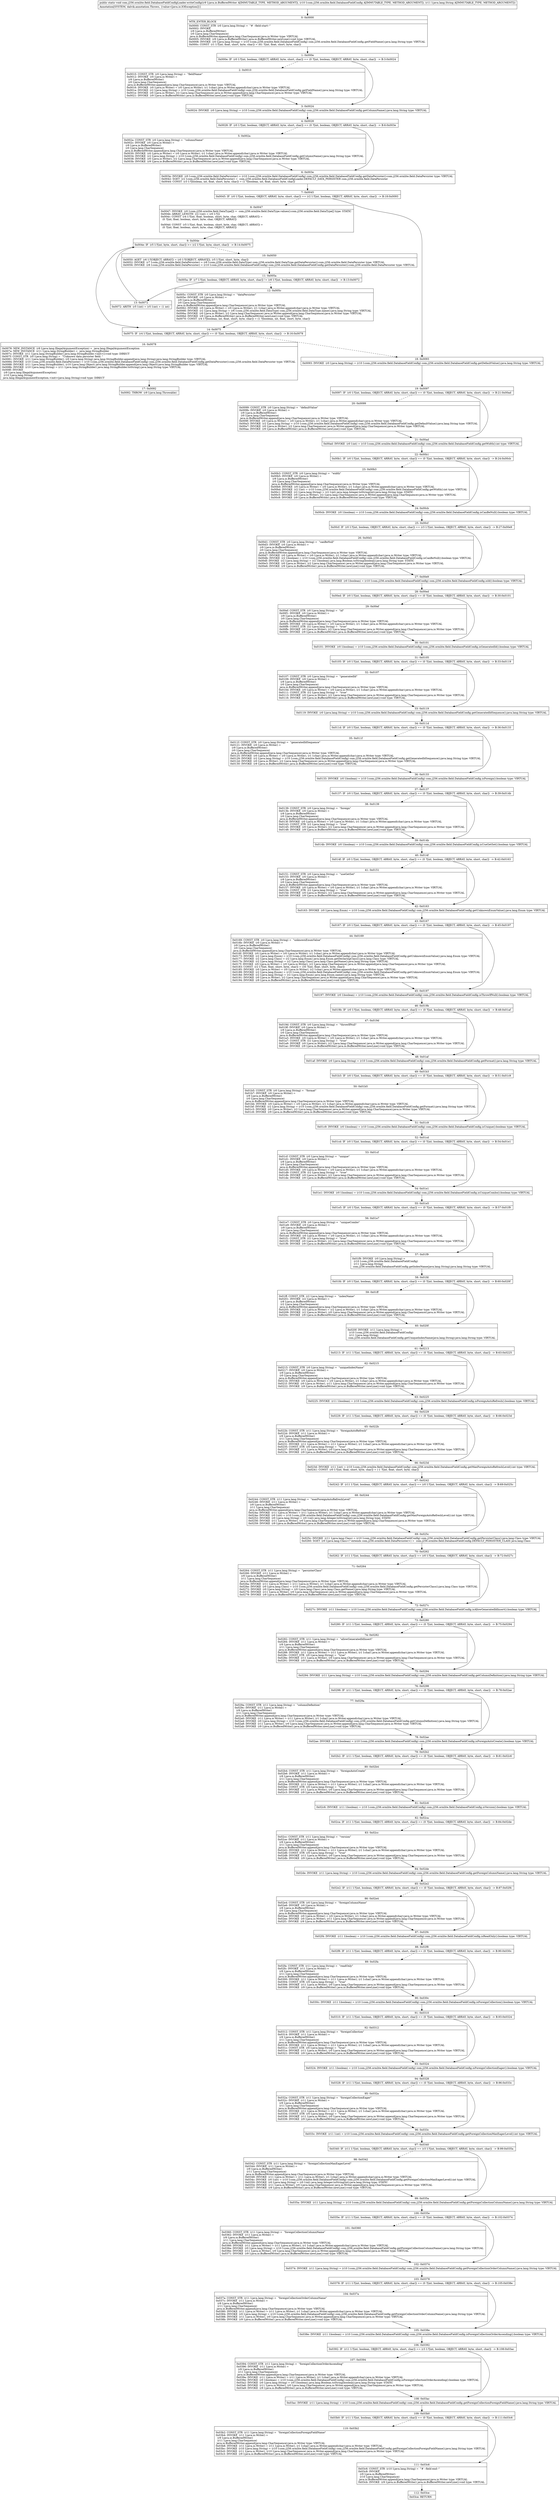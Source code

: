 digraph "CFG forcom.j256.ormlite.field.DatabaseFieldConfigLoader.writeConfig(Ljava\/io\/BufferedWriter;Lcom\/j256\/ormlite\/field\/DatabaseFieldConfig;Ljava\/lang\/String;)V" {
Node_0 [shape=record,label="{0\:\ 0x0000|MTH_ENTER_BLOCK\l|0x0000: CONST_STR  (r0 I:java.lang.String) =  \"# \-\-field\-start\-\-\" \l0x0002: INVOKE  \l  (r9 I:java.io.BufferedWriter)\l  (r0 I:java.lang.CharSequence)\l java.io.BufferedWriter.append(java.lang.CharSequence):java.io.Writer type: VIRTUAL \l0x0005: INVOKE  (r9 I:java.io.BufferedWriter) java.io.BufferedWriter.newLine():void type: VIRTUAL \l0x0008: INVOKE  (r0 I:java.lang.String) = (r10 I:com.j256.ormlite.field.DatabaseFieldConfig) com.j256.ormlite.field.DatabaseFieldConfig.getFieldName():java.lang.String type: VIRTUAL \l0x000c: CONST  (r1 I:?[int, float, short, byte, char]) = (61 ?[int, float, short, byte, char]) \l}"];
Node_1 [shape=record,label="{1\:\ 0x000e|0x000e: IF  (r0 I:?[int, boolean, OBJECT, ARRAY, byte, short, char]) == (0 ?[int, boolean, OBJECT, ARRAY, byte, short, char])  \-\> B:3:0x0024 \l}"];
Node_2 [shape=record,label="{2\:\ 0x0010|0x0010: CONST_STR  (r0 I:java.lang.String) =  \"fieldName\" \l0x0012: INVOKE  (r0 I:java.io.Writer) = \l  (r9 I:java.io.BufferedWriter)\l  (r0 I:java.lang.CharSequence)\l java.io.BufferedWriter.append(java.lang.CharSequence):java.io.Writer type: VIRTUAL \l0x0016: INVOKE  (r0 I:java.io.Writer) = (r0 I:java.io.Writer), (r1 I:char) java.io.Writer.append(char):java.io.Writer type: VIRTUAL \l0x001a: INVOKE  (r2 I:java.lang.String) = (r10 I:com.j256.ormlite.field.DatabaseFieldConfig) com.j256.ormlite.field.DatabaseFieldConfig.getFieldName():java.lang.String type: VIRTUAL \l0x001e: INVOKE  (r0 I:java.io.Writer), (r2 I:java.lang.CharSequence) java.io.Writer.append(java.lang.CharSequence):java.io.Writer type: VIRTUAL \l0x0021: INVOKE  (r9 I:java.io.BufferedWriter) java.io.BufferedWriter.newLine():void type: VIRTUAL \l}"];
Node_3 [shape=record,label="{3\:\ 0x0024|0x0024: INVOKE  (r0 I:java.lang.String) = (r10 I:com.j256.ormlite.field.DatabaseFieldConfig) com.j256.ormlite.field.DatabaseFieldConfig.getColumnName():java.lang.String type: VIRTUAL \l}"];
Node_4 [shape=record,label="{4\:\ 0x0028|0x0028: IF  (r0 I:?[int, boolean, OBJECT, ARRAY, byte, short, char]) == (0 ?[int, boolean, OBJECT, ARRAY, byte, short, char])  \-\> B:6:0x003e \l}"];
Node_5 [shape=record,label="{5\:\ 0x002a|0x002a: CONST_STR  (r0 I:java.lang.String) =  \"columnName\" \l0x002c: INVOKE  (r0 I:java.io.Writer) = \l  (r9 I:java.io.BufferedWriter)\l  (r0 I:java.lang.CharSequence)\l java.io.BufferedWriter.append(java.lang.CharSequence):java.io.Writer type: VIRTUAL \l0x0030: INVOKE  (r0 I:java.io.Writer) = (r0 I:java.io.Writer), (r1 I:char) java.io.Writer.append(char):java.io.Writer type: VIRTUAL \l0x0034: INVOKE  (r2 I:java.lang.String) = (r10 I:com.j256.ormlite.field.DatabaseFieldConfig) com.j256.ormlite.field.DatabaseFieldConfig.getColumnName():java.lang.String type: VIRTUAL \l0x0038: INVOKE  (r0 I:java.io.Writer), (r2 I:java.lang.CharSequence) java.io.Writer.append(java.lang.CharSequence):java.io.Writer type: VIRTUAL \l0x003b: INVOKE  (r9 I:java.io.BufferedWriter) java.io.BufferedWriter.newLine():void type: VIRTUAL \l}"];
Node_6 [shape=record,label="{6\:\ 0x003e|0x003e: INVOKE  (r0 I:com.j256.ormlite.field.DataPersister) = (r10 I:com.j256.ormlite.field.DatabaseFieldConfig) com.j256.ormlite.field.DatabaseFieldConfig.getDataPersister():com.j256.ormlite.field.DataPersister type: VIRTUAL \l0x0042: SGET  (r2 I:com.j256.ormlite.field.DataPersister) =  com.j256.ormlite.field.DatabaseFieldConfigLoader.DEFAULT_DATA_PERSISTER com.j256.ormlite.field.DataPersister \l0x0044: CONST  (r3 I:?[boolean, int, float, short, byte, char]) = (1 ?[boolean, int, float, short, byte, char]) \l}"];
Node_7 [shape=record,label="{7\:\ 0x0045|0x0045: IF  (r0 I:?[int, boolean, OBJECT, ARRAY, byte, short, char]) == (r2 I:?[int, boolean, OBJECT, ARRAY, byte, short, char])  \-\> B:18:0x0093 \l}"];
Node_8 [shape=record,label="{8\:\ 0x0047|0x0047: INVOKE  (r0 I:com.j256.ormlite.field.DataType[]) =  com.j256.ormlite.field.DataType.values():com.j256.ormlite.field.DataType[] type: STATIC \l0x004b: ARRAY_LENGTH  (r2 I:int) = (r0 I:?[]) \l0x004c: CONST  (r4 I:?[int, float, boolean, short, byte, char, OBJECT, ARRAY]) = \l  (0 ?[int, float, boolean, short, byte, char, OBJECT, ARRAY])\l \l0x004d: CONST  (r5 I:?[int, float, boolean, short, byte, char, OBJECT, ARRAY]) = \l  (0 ?[int, float, boolean, short, byte, char, OBJECT, ARRAY])\l \l}"];
Node_9 [shape=record,label="{9\:\ 0x004e|0x004e: IF  (r5 I:?[int, byte, short, char]) \>= (r2 I:?[int, byte, short, char])  \-\> B:14:0x0075 \l}"];
Node_10 [shape=record,label="{10\:\ 0x0050|0x0050: AGET  (r6 I:?[OBJECT, ARRAY]) = (r0 I:?[OBJECT, ARRAY][]), (r5 I:?[int, short, byte, char]) \l0x0052: INVOKE  (r7 I:com.j256.ormlite.field.DataPersister) = (r6 I:com.j256.ormlite.field.DataType) com.j256.ormlite.field.DataType.getDataPersister():com.j256.ormlite.field.DataPersister type: VIRTUAL \l0x0056: INVOKE  (r8 I:com.j256.ormlite.field.DataPersister) = (r10 I:com.j256.ormlite.field.DatabaseFieldConfig) com.j256.ormlite.field.DatabaseFieldConfig.getDataPersister():com.j256.ormlite.field.DataPersister type: VIRTUAL \l}"];
Node_11 [shape=record,label="{11\:\ 0x005a|0x005a: IF  (r7 I:?[int, boolean, OBJECT, ARRAY, byte, short, char]) != (r8 I:?[int, boolean, OBJECT, ARRAY, byte, short, char])  \-\> B:13:0x0072 \l}"];
Node_12 [shape=record,label="{12\:\ 0x005c|0x005c: CONST_STR  (r0 I:java.lang.String) =  \"dataPersister\" \l0x005e: INVOKE  (r0 I:java.io.Writer) = \l  (r9 I:java.io.BufferedWriter)\l  (r0 I:java.lang.CharSequence)\l java.io.BufferedWriter.append(java.lang.CharSequence):java.io.Writer type: VIRTUAL \l0x0062: INVOKE  (r0 I:java.io.Writer) = (r0 I:java.io.Writer), (r1 I:char) java.io.Writer.append(char):java.io.Writer type: VIRTUAL \l0x0066: INVOKE  (r2 I:java.lang.String) = (r6 I:com.j256.ormlite.field.DataType) com.j256.ormlite.field.DataType.name():java.lang.String type: VIRTUAL \l0x006a: INVOKE  (r0 I:java.io.Writer), (r2 I:java.lang.CharSequence) java.io.Writer.append(java.lang.CharSequence):java.io.Writer type: VIRTUAL \l0x006d: INVOKE  (r9 I:java.io.BufferedWriter) java.io.BufferedWriter.newLine():void type: VIRTUAL \l0x0070: CONST  (r4 I:?[boolean, int, float, short, byte, char]) = (1 ?[boolean, int, float, short, byte, char]) \l}"];
Node_13 [shape=record,label="{13\:\ 0x0072|0x0072: ARITH  (r5 I:int) = (r5 I:int) + (1 int) \l}"];
Node_14 [shape=record,label="{14\:\ 0x0075|0x0075: IF  (r4 I:?[int, boolean, OBJECT, ARRAY, byte, short, char]) == (0 ?[int, boolean, OBJECT, ARRAY, byte, short, char])  \-\> B:16:0x0078 \l}"];
Node_16 [shape=record,label="{16\:\ 0x0078|0x0078: NEW_INSTANCE  (r9 I:java.lang.IllegalArgumentException) =  java.lang.IllegalArgumentException \l0x007a: NEW_INSTANCE  (r11 I:java.lang.StringBuilder) =  java.lang.StringBuilder \l0x007c: INVOKE  (r11 I:java.lang.StringBuilder) java.lang.StringBuilder.\<init\>():void type: DIRECT \l0x007f: CONST_STR  (r0 I:java.lang.String) =  \"Unknown data persister field: \" \l0x0081: INVOKE  (r11 I:java.lang.StringBuilder), (r0 I:java.lang.String) java.lang.StringBuilder.append(java.lang.String):java.lang.StringBuilder type: VIRTUAL \l0x0084: INVOKE  (r10 I:com.j256.ormlite.field.DataPersister) = (r10 I:com.j256.ormlite.field.DatabaseFieldConfig) com.j256.ormlite.field.DatabaseFieldConfig.getDataPersister():com.j256.ormlite.field.DataPersister type: VIRTUAL \l0x0088: INVOKE  (r11 I:java.lang.StringBuilder), (r10 I:java.lang.Object) java.lang.StringBuilder.append(java.lang.Object):java.lang.StringBuilder type: VIRTUAL \l0x008b: INVOKE  (r10 I:java.lang.String) = (r11 I:java.lang.StringBuilder) java.lang.StringBuilder.toString():java.lang.String type: VIRTUAL \l0x008f: INVOKE  \l  (r9 I:java.lang.IllegalArgumentException)\l  (r10 I:java.lang.String)\l java.lang.IllegalArgumentException.\<init\>(java.lang.String):void type: DIRECT \l}"];
Node_17 [shape=record,label="{17\:\ 0x0092|0x0092: THROW  (r9 I:java.lang.Throwable) \l}"];
Node_18 [shape=record,label="{18\:\ 0x0093|0x0093: INVOKE  (r0 I:java.lang.String) = (r10 I:com.j256.ormlite.field.DatabaseFieldConfig) com.j256.ormlite.field.DatabaseFieldConfig.getDefaultValue():java.lang.String type: VIRTUAL \l}"];
Node_19 [shape=record,label="{19\:\ 0x0097|0x0097: IF  (r0 I:?[int, boolean, OBJECT, ARRAY, byte, short, char]) == (0 ?[int, boolean, OBJECT, ARRAY, byte, short, char])  \-\> B:21:0x00ad \l}"];
Node_20 [shape=record,label="{20\:\ 0x0099|0x0099: CONST_STR  (r0 I:java.lang.String) =  \"defaultValue\" \l0x009b: INVOKE  (r0 I:java.io.Writer) = \l  (r9 I:java.io.BufferedWriter)\l  (r0 I:java.lang.CharSequence)\l java.io.BufferedWriter.append(java.lang.CharSequence):java.io.Writer type: VIRTUAL \l0x009f: INVOKE  (r0 I:java.io.Writer) = (r0 I:java.io.Writer), (r1 I:char) java.io.Writer.append(char):java.io.Writer type: VIRTUAL \l0x00a3: INVOKE  (r2 I:java.lang.String) = (r10 I:com.j256.ormlite.field.DatabaseFieldConfig) com.j256.ormlite.field.DatabaseFieldConfig.getDefaultValue():java.lang.String type: VIRTUAL \l0x00a7: INVOKE  (r0 I:java.io.Writer), (r2 I:java.lang.CharSequence) java.io.Writer.append(java.lang.CharSequence):java.io.Writer type: VIRTUAL \l0x00aa: INVOKE  (r9 I:java.io.BufferedWriter) java.io.BufferedWriter.newLine():void type: VIRTUAL \l}"];
Node_21 [shape=record,label="{21\:\ 0x00ad|0x00ad: INVOKE  (r0 I:int) = (r10 I:com.j256.ormlite.field.DatabaseFieldConfig) com.j256.ormlite.field.DatabaseFieldConfig.getWidth():int type: VIRTUAL \l}"];
Node_22 [shape=record,label="{22\:\ 0x00b1|0x00b1: IF  (r0 I:?[int, boolean, OBJECT, ARRAY, byte, short, char]) == (0 ?[int, boolean, OBJECT, ARRAY, byte, short, char])  \-\> B:24:0x00cb \l}"];
Node_23 [shape=record,label="{23\:\ 0x00b3|0x00b3: CONST_STR  (r0 I:java.lang.String) =  \"width\" \l0x00b5: INVOKE  (r0 I:java.io.Writer) = \l  (r9 I:java.io.BufferedWriter)\l  (r0 I:java.lang.CharSequence)\l java.io.BufferedWriter.append(java.lang.CharSequence):java.io.Writer type: VIRTUAL \l0x00b9: INVOKE  (r0 I:java.io.Writer) = (r0 I:java.io.Writer), (r1 I:char) java.io.Writer.append(char):java.io.Writer type: VIRTUAL \l0x00bd: INVOKE  (r2 I:int) = (r10 I:com.j256.ormlite.field.DatabaseFieldConfig) com.j256.ormlite.field.DatabaseFieldConfig.getWidth():int type: VIRTUAL \l0x00c1: INVOKE  (r2 I:java.lang.String) = (r2 I:int) java.lang.Integer.toString(int):java.lang.String type: STATIC \l0x00c5: INVOKE  (r0 I:java.io.Writer), (r2 I:java.lang.CharSequence) java.io.Writer.append(java.lang.CharSequence):java.io.Writer type: VIRTUAL \l0x00c8: INVOKE  (r9 I:java.io.BufferedWriter) java.io.BufferedWriter.newLine():void type: VIRTUAL \l}"];
Node_24 [shape=record,label="{24\:\ 0x00cb|0x00cb: INVOKE  (r0 I:boolean) = (r10 I:com.j256.ormlite.field.DatabaseFieldConfig) com.j256.ormlite.field.DatabaseFieldConfig.isCanBeNull():boolean type: VIRTUAL \l}"];
Node_25 [shape=record,label="{25\:\ 0x00cf|0x00cf: IF  (r0 I:?[int, boolean, OBJECT, ARRAY, byte, short, char]) == (r3 I:?[int, boolean, OBJECT, ARRAY, byte, short, char])  \-\> B:27:0x00e9 \l}"];
Node_26 [shape=record,label="{26\:\ 0x00d1|0x00d1: CONST_STR  (r0 I:java.lang.String) =  \"canBeNull\" \l0x00d3: INVOKE  (r0 I:java.io.Writer) = \l  (r9 I:java.io.BufferedWriter)\l  (r0 I:java.lang.CharSequence)\l java.io.BufferedWriter.append(java.lang.CharSequence):java.io.Writer type: VIRTUAL \l0x00d7: INVOKE  (r0 I:java.io.Writer) = (r0 I:java.io.Writer), (r1 I:char) java.io.Writer.append(char):java.io.Writer type: VIRTUAL \l0x00db: INVOKE  (r2 I:boolean) = (r10 I:com.j256.ormlite.field.DatabaseFieldConfig) com.j256.ormlite.field.DatabaseFieldConfig.isCanBeNull():boolean type: VIRTUAL \l0x00df: INVOKE  (r2 I:java.lang.String) = (r2 I:boolean) java.lang.Boolean.toString(boolean):java.lang.String type: STATIC \l0x00e3: INVOKE  (r0 I:java.io.Writer), (r2 I:java.lang.CharSequence) java.io.Writer.append(java.lang.CharSequence):java.io.Writer type: VIRTUAL \l0x00e6: INVOKE  (r9 I:java.io.BufferedWriter) java.io.BufferedWriter.newLine():void type: VIRTUAL \l}"];
Node_27 [shape=record,label="{27\:\ 0x00e9|0x00e9: INVOKE  (r0 I:boolean) = (r10 I:com.j256.ormlite.field.DatabaseFieldConfig) com.j256.ormlite.field.DatabaseFieldConfig.isId():boolean type: VIRTUAL \l}"];
Node_28 [shape=record,label="{28\:\ 0x00ed|0x00ed: IF  (r0 I:?[int, boolean, OBJECT, ARRAY, byte, short, char]) == (0 ?[int, boolean, OBJECT, ARRAY, byte, short, char])  \-\> B:30:0x0101 \l}"];
Node_29 [shape=record,label="{29\:\ 0x00ef|0x00ef: CONST_STR  (r0 I:java.lang.String) =  \"id\" \l0x00f1: INVOKE  (r0 I:java.io.Writer) = \l  (r9 I:java.io.BufferedWriter)\l  (r0 I:java.lang.CharSequence)\l java.io.BufferedWriter.append(java.lang.CharSequence):java.io.Writer type: VIRTUAL \l0x00f5: INVOKE  (r0 I:java.io.Writer) = (r0 I:java.io.Writer), (r1 I:char) java.io.Writer.append(char):java.io.Writer type: VIRTUAL \l0x00f9: CONST_STR  (r2 I:java.lang.String) =  \"true\" \l0x00fb: INVOKE  (r0 I:java.io.Writer), (r2 I:java.lang.CharSequence) java.io.Writer.append(java.lang.CharSequence):java.io.Writer type: VIRTUAL \l0x00fe: INVOKE  (r9 I:java.io.BufferedWriter) java.io.BufferedWriter.newLine():void type: VIRTUAL \l}"];
Node_30 [shape=record,label="{30\:\ 0x0101|0x0101: INVOKE  (r0 I:boolean) = (r10 I:com.j256.ormlite.field.DatabaseFieldConfig) com.j256.ormlite.field.DatabaseFieldConfig.isGeneratedId():boolean type: VIRTUAL \l}"];
Node_31 [shape=record,label="{31\:\ 0x0105|0x0105: IF  (r0 I:?[int, boolean, OBJECT, ARRAY, byte, short, char]) == (0 ?[int, boolean, OBJECT, ARRAY, byte, short, char])  \-\> B:33:0x0119 \l}"];
Node_32 [shape=record,label="{32\:\ 0x0107|0x0107: CONST_STR  (r0 I:java.lang.String) =  \"generatedId\" \l0x0109: INVOKE  (r0 I:java.io.Writer) = \l  (r9 I:java.io.BufferedWriter)\l  (r0 I:java.lang.CharSequence)\l java.io.BufferedWriter.append(java.lang.CharSequence):java.io.Writer type: VIRTUAL \l0x010d: INVOKE  (r0 I:java.io.Writer) = (r0 I:java.io.Writer), (r1 I:char) java.io.Writer.append(char):java.io.Writer type: VIRTUAL \l0x0111: CONST_STR  (r2 I:java.lang.String) =  \"true\" \l0x0113: INVOKE  (r0 I:java.io.Writer), (r2 I:java.lang.CharSequence) java.io.Writer.append(java.lang.CharSequence):java.io.Writer type: VIRTUAL \l0x0116: INVOKE  (r9 I:java.io.BufferedWriter) java.io.BufferedWriter.newLine():void type: VIRTUAL \l}"];
Node_33 [shape=record,label="{33\:\ 0x0119|0x0119: INVOKE  (r0 I:java.lang.String) = (r10 I:com.j256.ormlite.field.DatabaseFieldConfig) com.j256.ormlite.field.DatabaseFieldConfig.getGeneratedIdSequence():java.lang.String type: VIRTUAL \l}"];
Node_34 [shape=record,label="{34\:\ 0x011d|0x011d: IF  (r0 I:?[int, boolean, OBJECT, ARRAY, byte, short, char]) == (0 ?[int, boolean, OBJECT, ARRAY, byte, short, char])  \-\> B:36:0x0133 \l}"];
Node_35 [shape=record,label="{35\:\ 0x011f|0x011f: CONST_STR  (r0 I:java.lang.String) =  \"generatedIdSequence\" \l0x0121: INVOKE  (r0 I:java.io.Writer) = \l  (r9 I:java.io.BufferedWriter)\l  (r0 I:java.lang.CharSequence)\l java.io.BufferedWriter.append(java.lang.CharSequence):java.io.Writer type: VIRTUAL \l0x0125: INVOKE  (r0 I:java.io.Writer) = (r0 I:java.io.Writer), (r1 I:char) java.io.Writer.append(char):java.io.Writer type: VIRTUAL \l0x0129: INVOKE  (r2 I:java.lang.String) = (r10 I:com.j256.ormlite.field.DatabaseFieldConfig) com.j256.ormlite.field.DatabaseFieldConfig.getGeneratedIdSequence():java.lang.String type: VIRTUAL \l0x012d: INVOKE  (r0 I:java.io.Writer), (r2 I:java.lang.CharSequence) java.io.Writer.append(java.lang.CharSequence):java.io.Writer type: VIRTUAL \l0x0130: INVOKE  (r9 I:java.io.BufferedWriter) java.io.BufferedWriter.newLine():void type: VIRTUAL \l}"];
Node_36 [shape=record,label="{36\:\ 0x0133|0x0133: INVOKE  (r0 I:boolean) = (r10 I:com.j256.ormlite.field.DatabaseFieldConfig) com.j256.ormlite.field.DatabaseFieldConfig.isForeign():boolean type: VIRTUAL \l}"];
Node_37 [shape=record,label="{37\:\ 0x0137|0x0137: IF  (r0 I:?[int, boolean, OBJECT, ARRAY, byte, short, char]) == (0 ?[int, boolean, OBJECT, ARRAY, byte, short, char])  \-\> B:39:0x014b \l}"];
Node_38 [shape=record,label="{38\:\ 0x0139|0x0139: CONST_STR  (r0 I:java.lang.String) =  \"foreign\" \l0x013b: INVOKE  (r0 I:java.io.Writer) = \l  (r9 I:java.io.BufferedWriter)\l  (r0 I:java.lang.CharSequence)\l java.io.BufferedWriter.append(java.lang.CharSequence):java.io.Writer type: VIRTUAL \l0x013f: INVOKE  (r0 I:java.io.Writer) = (r0 I:java.io.Writer), (r1 I:char) java.io.Writer.append(char):java.io.Writer type: VIRTUAL \l0x0143: CONST_STR  (r2 I:java.lang.String) =  \"true\" \l0x0145: INVOKE  (r0 I:java.io.Writer), (r2 I:java.lang.CharSequence) java.io.Writer.append(java.lang.CharSequence):java.io.Writer type: VIRTUAL \l0x0148: INVOKE  (r9 I:java.io.BufferedWriter) java.io.BufferedWriter.newLine():void type: VIRTUAL \l}"];
Node_39 [shape=record,label="{39\:\ 0x014b|0x014b: INVOKE  (r0 I:boolean) = (r10 I:com.j256.ormlite.field.DatabaseFieldConfig) com.j256.ormlite.field.DatabaseFieldConfig.isUseGetSet():boolean type: VIRTUAL \l}"];
Node_40 [shape=record,label="{40\:\ 0x014f|0x014f: IF  (r0 I:?[int, boolean, OBJECT, ARRAY, byte, short, char]) == (0 ?[int, boolean, OBJECT, ARRAY, byte, short, char])  \-\> B:42:0x0163 \l}"];
Node_41 [shape=record,label="{41\:\ 0x0151|0x0151: CONST_STR  (r0 I:java.lang.String) =  \"useGetSet\" \l0x0153: INVOKE  (r0 I:java.io.Writer) = \l  (r9 I:java.io.BufferedWriter)\l  (r0 I:java.lang.CharSequence)\l java.io.BufferedWriter.append(java.lang.CharSequence):java.io.Writer type: VIRTUAL \l0x0157: INVOKE  (r0 I:java.io.Writer) = (r0 I:java.io.Writer), (r1 I:char) java.io.Writer.append(char):java.io.Writer type: VIRTUAL \l0x015b: CONST_STR  (r2 I:java.lang.String) =  \"true\" \l0x015d: INVOKE  (r0 I:java.io.Writer), (r2 I:java.lang.CharSequence) java.io.Writer.append(java.lang.CharSequence):java.io.Writer type: VIRTUAL \l0x0160: INVOKE  (r9 I:java.io.BufferedWriter) java.io.BufferedWriter.newLine():void type: VIRTUAL \l}"];
Node_42 [shape=record,label="{42\:\ 0x0163|0x0163: INVOKE  (r0 I:java.lang.Enum) = (r10 I:com.j256.ormlite.field.DatabaseFieldConfig) com.j256.ormlite.field.DatabaseFieldConfig.getUnknownEnumValue():java.lang.Enum type: VIRTUAL \l}"];
Node_43 [shape=record,label="{43\:\ 0x0167|0x0167: IF  (r0 I:?[int, boolean, OBJECT, ARRAY, byte, short, char]) == (0 ?[int, boolean, OBJECT, ARRAY, byte, short, char])  \-\> B:45:0x0197 \l}"];
Node_44 [shape=record,label="{44\:\ 0x0169|0x0169: CONST_STR  (r0 I:java.lang.String) =  \"unknownEnumValue\" \l0x016b: INVOKE  (r0 I:java.io.Writer) = \l  (r9 I:java.io.BufferedWriter)\l  (r0 I:java.lang.CharSequence)\l java.io.BufferedWriter.append(java.lang.CharSequence):java.io.Writer type: VIRTUAL \l0x016f: INVOKE  (r0 I:java.io.Writer) = (r0 I:java.io.Writer), (r1 I:char) java.io.Writer.append(char):java.io.Writer type: VIRTUAL \l0x0173: INVOKE  (r2 I:java.lang.Enum) = (r10 I:com.j256.ormlite.field.DatabaseFieldConfig) com.j256.ormlite.field.DatabaseFieldConfig.getUnknownEnumValue():java.lang.Enum type: VIRTUAL \l0x0177: INVOKE  (r2 I:java.lang.Class) = (r2 I:java.lang.Enum) java.lang.Enum.getDeclaringClass():java.lang.Class type: VIRTUAL \l0x017b: INVOKE  (r2 I:java.lang.String) = (r2 I:java.lang.Class) java.lang.Class.getName():java.lang.String type: VIRTUAL \l0x017f: INVOKE  (r0 I:java.io.Writer) = (r0 I:java.io.Writer), (r2 I:java.lang.CharSequence) java.io.Writer.append(java.lang.CharSequence):java.io.Writer type: VIRTUAL \l0x0183: CONST  (r2 I:?[int, float, short, byte, char]) = (35 ?[int, float, short, byte, char]) \l0x0185: INVOKE  (r0 I:java.io.Writer) = (r0 I:java.io.Writer), (r2 I:char) java.io.Writer.append(char):java.io.Writer type: VIRTUAL \l0x0189: INVOKE  (r2 I:java.lang.Enum) = (r10 I:com.j256.ormlite.field.DatabaseFieldConfig) com.j256.ormlite.field.DatabaseFieldConfig.getUnknownEnumValue():java.lang.Enum type: VIRTUAL \l0x018d: INVOKE  (r2 I:java.lang.String) = (r2 I:java.lang.Enum) java.lang.Enum.name():java.lang.String type: VIRTUAL \l0x0191: INVOKE  (r0 I:java.io.Writer), (r2 I:java.lang.CharSequence) java.io.Writer.append(java.lang.CharSequence):java.io.Writer type: VIRTUAL \l0x0194: INVOKE  (r9 I:java.io.BufferedWriter) java.io.BufferedWriter.newLine():void type: VIRTUAL \l}"];
Node_45 [shape=record,label="{45\:\ 0x0197|0x0197: INVOKE  (r0 I:boolean) = (r10 I:com.j256.ormlite.field.DatabaseFieldConfig) com.j256.ormlite.field.DatabaseFieldConfig.isThrowIfNull():boolean type: VIRTUAL \l}"];
Node_46 [shape=record,label="{46\:\ 0x019b|0x019b: IF  (r0 I:?[int, boolean, OBJECT, ARRAY, byte, short, char]) == (0 ?[int, boolean, OBJECT, ARRAY, byte, short, char])  \-\> B:48:0x01af \l}"];
Node_47 [shape=record,label="{47\:\ 0x019d|0x019d: CONST_STR  (r0 I:java.lang.String) =  \"throwIfNull\" \l0x019f: INVOKE  (r0 I:java.io.Writer) = \l  (r9 I:java.io.BufferedWriter)\l  (r0 I:java.lang.CharSequence)\l java.io.BufferedWriter.append(java.lang.CharSequence):java.io.Writer type: VIRTUAL \l0x01a3: INVOKE  (r0 I:java.io.Writer) = (r0 I:java.io.Writer), (r1 I:char) java.io.Writer.append(char):java.io.Writer type: VIRTUAL \l0x01a7: CONST_STR  (r2 I:java.lang.String) =  \"true\" \l0x01a9: INVOKE  (r0 I:java.io.Writer), (r2 I:java.lang.CharSequence) java.io.Writer.append(java.lang.CharSequence):java.io.Writer type: VIRTUAL \l0x01ac: INVOKE  (r9 I:java.io.BufferedWriter) java.io.BufferedWriter.newLine():void type: VIRTUAL \l}"];
Node_48 [shape=record,label="{48\:\ 0x01af|0x01af: INVOKE  (r0 I:java.lang.String) = (r10 I:com.j256.ormlite.field.DatabaseFieldConfig) com.j256.ormlite.field.DatabaseFieldConfig.getFormat():java.lang.String type: VIRTUAL \l}"];
Node_49 [shape=record,label="{49\:\ 0x01b3|0x01b3: IF  (r0 I:?[int, boolean, OBJECT, ARRAY, byte, short, char]) == (0 ?[int, boolean, OBJECT, ARRAY, byte, short, char])  \-\> B:51:0x01c9 \l}"];
Node_50 [shape=record,label="{50\:\ 0x01b5|0x01b5: CONST_STR  (r0 I:java.lang.String) =  \"format\" \l0x01b7: INVOKE  (r0 I:java.io.Writer) = \l  (r9 I:java.io.BufferedWriter)\l  (r0 I:java.lang.CharSequence)\l java.io.BufferedWriter.append(java.lang.CharSequence):java.io.Writer type: VIRTUAL \l0x01bb: INVOKE  (r0 I:java.io.Writer) = (r0 I:java.io.Writer), (r1 I:char) java.io.Writer.append(char):java.io.Writer type: VIRTUAL \l0x01bf: INVOKE  (r2 I:java.lang.String) = (r10 I:com.j256.ormlite.field.DatabaseFieldConfig) com.j256.ormlite.field.DatabaseFieldConfig.getFormat():java.lang.String type: VIRTUAL \l0x01c3: INVOKE  (r0 I:java.io.Writer), (r2 I:java.lang.CharSequence) java.io.Writer.append(java.lang.CharSequence):java.io.Writer type: VIRTUAL \l0x01c6: INVOKE  (r9 I:java.io.BufferedWriter) java.io.BufferedWriter.newLine():void type: VIRTUAL \l}"];
Node_51 [shape=record,label="{51\:\ 0x01c9|0x01c9: INVOKE  (r0 I:boolean) = (r10 I:com.j256.ormlite.field.DatabaseFieldConfig) com.j256.ormlite.field.DatabaseFieldConfig.isUnique():boolean type: VIRTUAL \l}"];
Node_52 [shape=record,label="{52\:\ 0x01cd|0x01cd: IF  (r0 I:?[int, boolean, OBJECT, ARRAY, byte, short, char]) == (0 ?[int, boolean, OBJECT, ARRAY, byte, short, char])  \-\> B:54:0x01e1 \l}"];
Node_53 [shape=record,label="{53\:\ 0x01cf|0x01cf: CONST_STR  (r0 I:java.lang.String) =  \"unique\" \l0x01d1: INVOKE  (r0 I:java.io.Writer) = \l  (r9 I:java.io.BufferedWriter)\l  (r0 I:java.lang.CharSequence)\l java.io.BufferedWriter.append(java.lang.CharSequence):java.io.Writer type: VIRTUAL \l0x01d5: INVOKE  (r0 I:java.io.Writer) = (r0 I:java.io.Writer), (r1 I:char) java.io.Writer.append(char):java.io.Writer type: VIRTUAL \l0x01d9: CONST_STR  (r2 I:java.lang.String) =  \"true\" \l0x01db: INVOKE  (r0 I:java.io.Writer), (r2 I:java.lang.CharSequence) java.io.Writer.append(java.lang.CharSequence):java.io.Writer type: VIRTUAL \l0x01de: INVOKE  (r9 I:java.io.BufferedWriter) java.io.BufferedWriter.newLine():void type: VIRTUAL \l}"];
Node_54 [shape=record,label="{54\:\ 0x01e1|0x01e1: INVOKE  (r0 I:boolean) = (r10 I:com.j256.ormlite.field.DatabaseFieldConfig) com.j256.ormlite.field.DatabaseFieldConfig.isUniqueCombo():boolean type: VIRTUAL \l}"];
Node_55 [shape=record,label="{55\:\ 0x01e5|0x01e5: IF  (r0 I:?[int, boolean, OBJECT, ARRAY, byte, short, char]) == (0 ?[int, boolean, OBJECT, ARRAY, byte, short, char])  \-\> B:57:0x01f9 \l}"];
Node_56 [shape=record,label="{56\:\ 0x01e7|0x01e7: CONST_STR  (r0 I:java.lang.String) =  \"uniqueCombo\" \l0x01e9: INVOKE  (r0 I:java.io.Writer) = \l  (r9 I:java.io.BufferedWriter)\l  (r0 I:java.lang.CharSequence)\l java.io.BufferedWriter.append(java.lang.CharSequence):java.io.Writer type: VIRTUAL \l0x01ed: INVOKE  (r0 I:java.io.Writer) = (r0 I:java.io.Writer), (r1 I:char) java.io.Writer.append(char):java.io.Writer type: VIRTUAL \l0x01f1: CONST_STR  (r2 I:java.lang.String) =  \"true\" \l0x01f3: INVOKE  (r0 I:java.io.Writer), (r2 I:java.lang.CharSequence) java.io.Writer.append(java.lang.CharSequence):java.io.Writer type: VIRTUAL \l0x01f6: INVOKE  (r9 I:java.io.BufferedWriter) java.io.BufferedWriter.newLine():void type: VIRTUAL \l}"];
Node_57 [shape=record,label="{57\:\ 0x01f9|0x01f9: INVOKE  (r0 I:java.lang.String) = \l  (r10 I:com.j256.ormlite.field.DatabaseFieldConfig)\l  (r11 I:java.lang.String)\l com.j256.ormlite.field.DatabaseFieldConfig.getIndexName(java.lang.String):java.lang.String type: VIRTUAL \l}"];
Node_58 [shape=record,label="{58\:\ 0x01fd|0x01fd: IF  (r0 I:?[int, boolean, OBJECT, ARRAY, byte, short, char]) == (0 ?[int, boolean, OBJECT, ARRAY, byte, short, char])  \-\> B:60:0x020f \l}"];
Node_59 [shape=record,label="{59\:\ 0x01ff|0x01ff: CONST_STR  (r2 I:java.lang.String) =  \"indexName\" \l0x0201: INVOKE  (r2 I:java.io.Writer) = \l  (r9 I:java.io.BufferedWriter)\l  (r2 I:java.lang.CharSequence)\l java.io.BufferedWriter.append(java.lang.CharSequence):java.io.Writer type: VIRTUAL \l0x0205: INVOKE  (r2 I:java.io.Writer) = (r2 I:java.io.Writer), (r1 I:char) java.io.Writer.append(char):java.io.Writer type: VIRTUAL \l0x0209: INVOKE  (r2 I:java.io.Writer), (r0 I:java.lang.CharSequence) java.io.Writer.append(java.lang.CharSequence):java.io.Writer type: VIRTUAL \l0x020c: INVOKE  (r9 I:java.io.BufferedWriter) java.io.BufferedWriter.newLine():void type: VIRTUAL \l}"];
Node_60 [shape=record,label="{60\:\ 0x020f|0x020f: INVOKE  (r11 I:java.lang.String) = \l  (r10 I:com.j256.ormlite.field.DatabaseFieldConfig)\l  (r11 I:java.lang.String)\l com.j256.ormlite.field.DatabaseFieldConfig.getUniqueIndexName(java.lang.String):java.lang.String type: VIRTUAL \l}"];
Node_61 [shape=record,label="{61\:\ 0x0213|0x0213: IF  (r11 I:?[int, boolean, OBJECT, ARRAY, byte, short, char]) == (0 ?[int, boolean, OBJECT, ARRAY, byte, short, char])  \-\> B:63:0x0225 \l}"];
Node_62 [shape=record,label="{62\:\ 0x0215|0x0215: CONST_STR  (r0 I:java.lang.String) =  \"uniqueIndexName\" \l0x0217: INVOKE  (r0 I:java.io.Writer) = \l  (r9 I:java.io.BufferedWriter)\l  (r0 I:java.lang.CharSequence)\l java.io.BufferedWriter.append(java.lang.CharSequence):java.io.Writer type: VIRTUAL \l0x021b: INVOKE  (r0 I:java.io.Writer) = (r0 I:java.io.Writer), (r1 I:char) java.io.Writer.append(char):java.io.Writer type: VIRTUAL \l0x021f: INVOKE  (r0 I:java.io.Writer), (r11 I:java.lang.CharSequence) java.io.Writer.append(java.lang.CharSequence):java.io.Writer type: VIRTUAL \l0x0222: INVOKE  (r9 I:java.io.BufferedWriter) java.io.BufferedWriter.newLine():void type: VIRTUAL \l}"];
Node_63 [shape=record,label="{63\:\ 0x0225|0x0225: INVOKE  (r11 I:boolean) = (r10 I:com.j256.ormlite.field.DatabaseFieldConfig) com.j256.ormlite.field.DatabaseFieldConfig.isForeignAutoRefresh():boolean type: VIRTUAL \l}"];
Node_64 [shape=record,label="{64\:\ 0x0229|0x0229: IF  (r11 I:?[int, boolean, OBJECT, ARRAY, byte, short, char]) == (0 ?[int, boolean, OBJECT, ARRAY, byte, short, char])  \-\> B:66:0x023d \l}"];
Node_65 [shape=record,label="{65\:\ 0x022b|0x022b: CONST_STR  (r11 I:java.lang.String) =  \"foreignAutoRefresh\" \l0x022d: INVOKE  (r11 I:java.io.Writer) = \l  (r9 I:java.io.BufferedWriter)\l  (r11 I:java.lang.CharSequence)\l java.io.BufferedWriter.append(java.lang.CharSequence):java.io.Writer type: VIRTUAL \l0x0231: INVOKE  (r11 I:java.io.Writer) = (r11 I:java.io.Writer), (r1 I:char) java.io.Writer.append(char):java.io.Writer type: VIRTUAL \l0x0235: CONST_STR  (r0 I:java.lang.String) =  \"true\" \l0x0237: INVOKE  (r11 I:java.io.Writer), (r0 I:java.lang.CharSequence) java.io.Writer.append(java.lang.CharSequence):java.io.Writer type: VIRTUAL \l0x023a: INVOKE  (r9 I:java.io.BufferedWriter) java.io.BufferedWriter.newLine():void type: VIRTUAL \l}"];
Node_66 [shape=record,label="{66\:\ 0x023d|0x023d: INVOKE  (r11 I:int) = (r10 I:com.j256.ormlite.field.DatabaseFieldConfig) com.j256.ormlite.field.DatabaseFieldConfig.getMaxForeignAutoRefreshLevel():int type: VIRTUAL \l0x0241: CONST  (r0 I:?[int, float, short, byte, char]) = (\-1 ?[int, float, short, byte, char]) \l}"];
Node_67 [shape=record,label="{67\:\ 0x0242|0x0242: IF  (r11 I:?[int, boolean, OBJECT, ARRAY, byte, short, char]) == (r0 I:?[int, boolean, OBJECT, ARRAY, byte, short, char])  \-\> B:69:0x025c \l}"];
Node_68 [shape=record,label="{68\:\ 0x0244|0x0244: CONST_STR  (r11 I:java.lang.String) =  \"maxForeignAutoRefreshLevel\" \l0x0246: INVOKE  (r11 I:java.io.Writer) = \l  (r9 I:java.io.BufferedWriter)\l  (r11 I:java.lang.CharSequence)\l java.io.BufferedWriter.append(java.lang.CharSequence):java.io.Writer type: VIRTUAL \l0x024a: INVOKE  (r11 I:java.io.Writer) = (r11 I:java.io.Writer), (r1 I:char) java.io.Writer.append(char):java.io.Writer type: VIRTUAL \l0x024e: INVOKE  (r0 I:int) = (r10 I:com.j256.ormlite.field.DatabaseFieldConfig) com.j256.ormlite.field.DatabaseFieldConfig.getMaxForeignAutoRefreshLevel():int type: VIRTUAL \l0x0252: INVOKE  (r0 I:java.lang.String) = (r0 I:int) java.lang.Integer.toString(int):java.lang.String type: STATIC \l0x0256: INVOKE  (r11 I:java.io.Writer), (r0 I:java.lang.CharSequence) java.io.Writer.append(java.lang.CharSequence):java.io.Writer type: VIRTUAL \l0x0259: INVOKE  (r9 I:java.io.BufferedWriter) java.io.BufferedWriter.newLine():void type: VIRTUAL \l}"];
Node_69 [shape=record,label="{69\:\ 0x025c|0x025c: INVOKE  (r11 I:java.lang.Class) = (r10 I:com.j256.ormlite.field.DatabaseFieldConfig) com.j256.ormlite.field.DatabaseFieldConfig.getPersisterClass():java.lang.Class type: VIRTUAL \l0x0260: SGET  (r0 I:java.lang.Class\<? extends com.j256.ormlite.field.DataPersister\>) =  com.j256.ormlite.field.DatabaseFieldConfig.DEFAULT_PERSISTER_CLASS java.lang.Class \l}"];
Node_70 [shape=record,label="{70\:\ 0x0262|0x0262: IF  (r11 I:?[int, boolean, OBJECT, ARRAY, byte, short, char]) == (r0 I:?[int, boolean, OBJECT, ARRAY, byte, short, char])  \-\> B:72:0x027c \l}"];
Node_71 [shape=record,label="{71\:\ 0x0264|0x0264: CONST_STR  (r11 I:java.lang.String) =  \"persisterClass\" \l0x0266: INVOKE  (r11 I:java.io.Writer) = \l  (r9 I:java.io.BufferedWriter)\l  (r11 I:java.lang.CharSequence)\l java.io.BufferedWriter.append(java.lang.CharSequence):java.io.Writer type: VIRTUAL \l0x026a: INVOKE  (r11 I:java.io.Writer) = (r11 I:java.io.Writer), (r1 I:char) java.io.Writer.append(char):java.io.Writer type: VIRTUAL \l0x026e: INVOKE  (r0 I:java.lang.Class) = (r10 I:com.j256.ormlite.field.DatabaseFieldConfig) com.j256.ormlite.field.DatabaseFieldConfig.getPersisterClass():java.lang.Class type: VIRTUAL \l0x0272: INVOKE  (r0 I:java.lang.String) = (r0 I:java.lang.Class) java.lang.Class.getName():java.lang.String type: VIRTUAL \l0x0276: INVOKE  (r11 I:java.io.Writer), (r0 I:java.lang.CharSequence) java.io.Writer.append(java.lang.CharSequence):java.io.Writer type: VIRTUAL \l0x0279: INVOKE  (r9 I:java.io.BufferedWriter) java.io.BufferedWriter.newLine():void type: VIRTUAL \l}"];
Node_72 [shape=record,label="{72\:\ 0x027c|0x027c: INVOKE  (r11 I:boolean) = (r10 I:com.j256.ormlite.field.DatabaseFieldConfig) com.j256.ormlite.field.DatabaseFieldConfig.isAllowGeneratedIdInsert():boolean type: VIRTUAL \l}"];
Node_73 [shape=record,label="{73\:\ 0x0280|0x0280: IF  (r11 I:?[int, boolean, OBJECT, ARRAY, byte, short, char]) == (0 ?[int, boolean, OBJECT, ARRAY, byte, short, char])  \-\> B:75:0x0294 \l}"];
Node_74 [shape=record,label="{74\:\ 0x0282|0x0282: CONST_STR  (r11 I:java.lang.String) =  \"allowGeneratedIdInsert\" \l0x0284: INVOKE  (r11 I:java.io.Writer) = \l  (r9 I:java.io.BufferedWriter)\l  (r11 I:java.lang.CharSequence)\l java.io.BufferedWriter.append(java.lang.CharSequence):java.io.Writer type: VIRTUAL \l0x0288: INVOKE  (r11 I:java.io.Writer) = (r11 I:java.io.Writer), (r1 I:char) java.io.Writer.append(char):java.io.Writer type: VIRTUAL \l0x028c: CONST_STR  (r0 I:java.lang.String) =  \"true\" \l0x028e: INVOKE  (r11 I:java.io.Writer), (r0 I:java.lang.CharSequence) java.io.Writer.append(java.lang.CharSequence):java.io.Writer type: VIRTUAL \l0x0291: INVOKE  (r9 I:java.io.BufferedWriter) java.io.BufferedWriter.newLine():void type: VIRTUAL \l}"];
Node_75 [shape=record,label="{75\:\ 0x0294|0x0294: INVOKE  (r11 I:java.lang.String) = (r10 I:com.j256.ormlite.field.DatabaseFieldConfig) com.j256.ormlite.field.DatabaseFieldConfig.getColumnDefinition():java.lang.String type: VIRTUAL \l}"];
Node_76 [shape=record,label="{76\:\ 0x0298|0x0298: IF  (r11 I:?[int, boolean, OBJECT, ARRAY, byte, short, char]) == (0 ?[int, boolean, OBJECT, ARRAY, byte, short, char])  \-\> B:78:0x02ae \l}"];
Node_77 [shape=record,label="{77\:\ 0x029a|0x029a: CONST_STR  (r11 I:java.lang.String) =  \"columnDefinition\" \l0x029c: INVOKE  (r11 I:java.io.Writer) = \l  (r9 I:java.io.BufferedWriter)\l  (r11 I:java.lang.CharSequence)\l java.io.BufferedWriter.append(java.lang.CharSequence):java.io.Writer type: VIRTUAL \l0x02a0: INVOKE  (r11 I:java.io.Writer) = (r11 I:java.io.Writer), (r1 I:char) java.io.Writer.append(char):java.io.Writer type: VIRTUAL \l0x02a4: INVOKE  (r0 I:java.lang.String) = (r10 I:com.j256.ormlite.field.DatabaseFieldConfig) com.j256.ormlite.field.DatabaseFieldConfig.getColumnDefinition():java.lang.String type: VIRTUAL \l0x02a8: INVOKE  (r11 I:java.io.Writer), (r0 I:java.lang.CharSequence) java.io.Writer.append(java.lang.CharSequence):java.io.Writer type: VIRTUAL \l0x02ab: INVOKE  (r9 I:java.io.BufferedWriter) java.io.BufferedWriter.newLine():void type: VIRTUAL \l}"];
Node_78 [shape=record,label="{78\:\ 0x02ae|0x02ae: INVOKE  (r11 I:boolean) = (r10 I:com.j256.ormlite.field.DatabaseFieldConfig) com.j256.ormlite.field.DatabaseFieldConfig.isForeignAutoCreate():boolean type: VIRTUAL \l}"];
Node_79 [shape=record,label="{79\:\ 0x02b2|0x02b2: IF  (r11 I:?[int, boolean, OBJECT, ARRAY, byte, short, char]) == (0 ?[int, boolean, OBJECT, ARRAY, byte, short, char])  \-\> B:81:0x02c6 \l}"];
Node_80 [shape=record,label="{80\:\ 0x02b4|0x02b4: CONST_STR  (r11 I:java.lang.String) =  \"foreignAutoCreate\" \l0x02b6: INVOKE  (r11 I:java.io.Writer) = \l  (r9 I:java.io.BufferedWriter)\l  (r11 I:java.lang.CharSequence)\l java.io.BufferedWriter.append(java.lang.CharSequence):java.io.Writer type: VIRTUAL \l0x02ba: INVOKE  (r11 I:java.io.Writer) = (r11 I:java.io.Writer), (r1 I:char) java.io.Writer.append(char):java.io.Writer type: VIRTUAL \l0x02be: CONST_STR  (r0 I:java.lang.String) =  \"true\" \l0x02c0: INVOKE  (r11 I:java.io.Writer), (r0 I:java.lang.CharSequence) java.io.Writer.append(java.lang.CharSequence):java.io.Writer type: VIRTUAL \l0x02c3: INVOKE  (r9 I:java.io.BufferedWriter) java.io.BufferedWriter.newLine():void type: VIRTUAL \l}"];
Node_81 [shape=record,label="{81\:\ 0x02c6|0x02c6: INVOKE  (r11 I:boolean) = (r10 I:com.j256.ormlite.field.DatabaseFieldConfig) com.j256.ormlite.field.DatabaseFieldConfig.isVersion():boolean type: VIRTUAL \l}"];
Node_82 [shape=record,label="{82\:\ 0x02ca|0x02ca: IF  (r11 I:?[int, boolean, OBJECT, ARRAY, byte, short, char]) == (0 ?[int, boolean, OBJECT, ARRAY, byte, short, char])  \-\> B:84:0x02de \l}"];
Node_83 [shape=record,label="{83\:\ 0x02cc|0x02cc: CONST_STR  (r11 I:java.lang.String) =  \"version\" \l0x02ce: INVOKE  (r11 I:java.io.Writer) = \l  (r9 I:java.io.BufferedWriter)\l  (r11 I:java.lang.CharSequence)\l java.io.BufferedWriter.append(java.lang.CharSequence):java.io.Writer type: VIRTUAL \l0x02d2: INVOKE  (r11 I:java.io.Writer) = (r11 I:java.io.Writer), (r1 I:char) java.io.Writer.append(char):java.io.Writer type: VIRTUAL \l0x02d6: CONST_STR  (r0 I:java.lang.String) =  \"true\" \l0x02d8: INVOKE  (r11 I:java.io.Writer), (r0 I:java.lang.CharSequence) java.io.Writer.append(java.lang.CharSequence):java.io.Writer type: VIRTUAL \l0x02db: INVOKE  (r9 I:java.io.BufferedWriter) java.io.BufferedWriter.newLine():void type: VIRTUAL \l}"];
Node_84 [shape=record,label="{84\:\ 0x02de|0x02de: INVOKE  (r11 I:java.lang.String) = (r10 I:com.j256.ormlite.field.DatabaseFieldConfig) com.j256.ormlite.field.DatabaseFieldConfig.getForeignColumnName():java.lang.String type: VIRTUAL \l}"];
Node_85 [shape=record,label="{85\:\ 0x02e2|0x02e2: IF  (r11 I:?[int, boolean, OBJECT, ARRAY, byte, short, char]) == (0 ?[int, boolean, OBJECT, ARRAY, byte, short, char])  \-\> B:87:0x02f4 \l}"];
Node_86 [shape=record,label="{86\:\ 0x02e4|0x02e4: CONST_STR  (r0 I:java.lang.String) =  \"foreignColumnName\" \l0x02e6: INVOKE  (r0 I:java.io.Writer) = \l  (r9 I:java.io.BufferedWriter)\l  (r0 I:java.lang.CharSequence)\l java.io.BufferedWriter.append(java.lang.CharSequence):java.io.Writer type: VIRTUAL \l0x02ea: INVOKE  (r0 I:java.io.Writer) = (r0 I:java.io.Writer), (r1 I:char) java.io.Writer.append(char):java.io.Writer type: VIRTUAL \l0x02ee: INVOKE  (r0 I:java.io.Writer), (r11 I:java.lang.CharSequence) java.io.Writer.append(java.lang.CharSequence):java.io.Writer type: VIRTUAL \l0x02f1: INVOKE  (r9 I:java.io.BufferedWriter) java.io.BufferedWriter.newLine():void type: VIRTUAL \l}"];
Node_87 [shape=record,label="{87\:\ 0x02f4|0x02f4: INVOKE  (r11 I:boolean) = (r10 I:com.j256.ormlite.field.DatabaseFieldConfig) com.j256.ormlite.field.DatabaseFieldConfig.isReadOnly():boolean type: VIRTUAL \l}"];
Node_88 [shape=record,label="{88\:\ 0x02f8|0x02f8: IF  (r11 I:?[int, boolean, OBJECT, ARRAY, byte, short, char]) == (0 ?[int, boolean, OBJECT, ARRAY, byte, short, char])  \-\> B:90:0x030c \l}"];
Node_89 [shape=record,label="{89\:\ 0x02fa|0x02fa: CONST_STR  (r11 I:java.lang.String) =  \"readOnly\" \l0x02fc: INVOKE  (r11 I:java.io.Writer) = \l  (r9 I:java.io.BufferedWriter)\l  (r11 I:java.lang.CharSequence)\l java.io.BufferedWriter.append(java.lang.CharSequence):java.io.Writer type: VIRTUAL \l0x0300: INVOKE  (r11 I:java.io.Writer) = (r11 I:java.io.Writer), (r1 I:char) java.io.Writer.append(char):java.io.Writer type: VIRTUAL \l0x0304: CONST_STR  (r0 I:java.lang.String) =  \"true\" \l0x0306: INVOKE  (r11 I:java.io.Writer), (r0 I:java.lang.CharSequence) java.io.Writer.append(java.lang.CharSequence):java.io.Writer type: VIRTUAL \l0x0309: INVOKE  (r9 I:java.io.BufferedWriter) java.io.BufferedWriter.newLine():void type: VIRTUAL \l}"];
Node_90 [shape=record,label="{90\:\ 0x030c|0x030c: INVOKE  (r11 I:boolean) = (r10 I:com.j256.ormlite.field.DatabaseFieldConfig) com.j256.ormlite.field.DatabaseFieldConfig.isForeignCollection():boolean type: VIRTUAL \l}"];
Node_91 [shape=record,label="{91\:\ 0x0310|0x0310: IF  (r11 I:?[int, boolean, OBJECT, ARRAY, byte, short, char]) == (0 ?[int, boolean, OBJECT, ARRAY, byte, short, char])  \-\> B:93:0x0324 \l}"];
Node_92 [shape=record,label="{92\:\ 0x0312|0x0312: CONST_STR  (r11 I:java.lang.String) =  \"foreignCollection\" \l0x0314: INVOKE  (r11 I:java.io.Writer) = \l  (r9 I:java.io.BufferedWriter)\l  (r11 I:java.lang.CharSequence)\l java.io.BufferedWriter.append(java.lang.CharSequence):java.io.Writer type: VIRTUAL \l0x0318: INVOKE  (r11 I:java.io.Writer) = (r11 I:java.io.Writer), (r1 I:char) java.io.Writer.append(char):java.io.Writer type: VIRTUAL \l0x031c: CONST_STR  (r0 I:java.lang.String) =  \"true\" \l0x031e: INVOKE  (r11 I:java.io.Writer), (r0 I:java.lang.CharSequence) java.io.Writer.append(java.lang.CharSequence):java.io.Writer type: VIRTUAL \l0x0321: INVOKE  (r9 I:java.io.BufferedWriter) java.io.BufferedWriter.newLine():void type: VIRTUAL \l}"];
Node_93 [shape=record,label="{93\:\ 0x0324|0x0324: INVOKE  (r11 I:boolean) = (r10 I:com.j256.ormlite.field.DatabaseFieldConfig) com.j256.ormlite.field.DatabaseFieldConfig.isForeignCollectionEager():boolean type: VIRTUAL \l}"];
Node_94 [shape=record,label="{94\:\ 0x0328|0x0328: IF  (r11 I:?[int, boolean, OBJECT, ARRAY, byte, short, char]) == (0 ?[int, boolean, OBJECT, ARRAY, byte, short, char])  \-\> B:96:0x033c \l}"];
Node_95 [shape=record,label="{95\:\ 0x032a|0x032a: CONST_STR  (r11 I:java.lang.String) =  \"foreignCollectionEager\" \l0x032c: INVOKE  (r11 I:java.io.Writer) = \l  (r9 I:java.io.BufferedWriter)\l  (r11 I:java.lang.CharSequence)\l java.io.BufferedWriter.append(java.lang.CharSequence):java.io.Writer type: VIRTUAL \l0x0330: INVOKE  (r11 I:java.io.Writer) = (r11 I:java.io.Writer), (r1 I:char) java.io.Writer.append(char):java.io.Writer type: VIRTUAL \l0x0334: CONST_STR  (r0 I:java.lang.String) =  \"true\" \l0x0336: INVOKE  (r11 I:java.io.Writer), (r0 I:java.lang.CharSequence) java.io.Writer.append(java.lang.CharSequence):java.io.Writer type: VIRTUAL \l0x0339: INVOKE  (r9 I:java.io.BufferedWriter) java.io.BufferedWriter.newLine():void type: VIRTUAL \l}"];
Node_96 [shape=record,label="{96\:\ 0x033c|0x033c: INVOKE  (r11 I:int) = (r10 I:com.j256.ormlite.field.DatabaseFieldConfig) com.j256.ormlite.field.DatabaseFieldConfig.getForeignCollectionMaxEagerLevel():int type: VIRTUAL \l}"];
Node_97 [shape=record,label="{97\:\ 0x0340|0x0340: IF  (r11 I:?[int, boolean, OBJECT, ARRAY, byte, short, char]) == (r3 I:?[int, boolean, OBJECT, ARRAY, byte, short, char])  \-\> B:99:0x035a \l}"];
Node_98 [shape=record,label="{98\:\ 0x0342|0x0342: CONST_STR  (r11 I:java.lang.String) =  \"foreignCollectionMaxEagerLevel\" \l0x0344: INVOKE  (r11 I:java.io.Writer) = \l  (r9 I:java.io.BufferedWriter)\l  (r11 I:java.lang.CharSequence)\l java.io.BufferedWriter.append(java.lang.CharSequence):java.io.Writer type: VIRTUAL \l0x0348: INVOKE  (r11 I:java.io.Writer) = (r11 I:java.io.Writer), (r1 I:char) java.io.Writer.append(char):java.io.Writer type: VIRTUAL \l0x034c: INVOKE  (r0 I:int) = (r10 I:com.j256.ormlite.field.DatabaseFieldConfig) com.j256.ormlite.field.DatabaseFieldConfig.getForeignCollectionMaxEagerLevel():int type: VIRTUAL \l0x0350: INVOKE  (r0 I:java.lang.String) = (r0 I:int) java.lang.Integer.toString(int):java.lang.String type: STATIC \l0x0354: INVOKE  (r11 I:java.io.Writer), (r0 I:java.lang.CharSequence) java.io.Writer.append(java.lang.CharSequence):java.io.Writer type: VIRTUAL \l0x0357: INVOKE  (r9 I:java.io.BufferedWriter) java.io.BufferedWriter.newLine():void type: VIRTUAL \l}"];
Node_99 [shape=record,label="{99\:\ 0x035a|0x035a: INVOKE  (r11 I:java.lang.String) = (r10 I:com.j256.ormlite.field.DatabaseFieldConfig) com.j256.ormlite.field.DatabaseFieldConfig.getForeignCollectionColumnName():java.lang.String type: VIRTUAL \l}"];
Node_100 [shape=record,label="{100\:\ 0x035e|0x035e: IF  (r11 I:?[int, boolean, OBJECT, ARRAY, byte, short, char]) == (0 ?[int, boolean, OBJECT, ARRAY, byte, short, char])  \-\> B:102:0x0374 \l}"];
Node_101 [shape=record,label="{101\:\ 0x0360|0x0360: CONST_STR  (r11 I:java.lang.String) =  \"foreignCollectionColumnName\" \l0x0362: INVOKE  (r11 I:java.io.Writer) = \l  (r9 I:java.io.BufferedWriter)\l  (r11 I:java.lang.CharSequence)\l java.io.BufferedWriter.append(java.lang.CharSequence):java.io.Writer type: VIRTUAL \l0x0366: INVOKE  (r11 I:java.io.Writer) = (r11 I:java.io.Writer), (r1 I:char) java.io.Writer.append(char):java.io.Writer type: VIRTUAL \l0x036a: INVOKE  (r0 I:java.lang.String) = (r10 I:com.j256.ormlite.field.DatabaseFieldConfig) com.j256.ormlite.field.DatabaseFieldConfig.getForeignCollectionColumnName():java.lang.String type: VIRTUAL \l0x036e: INVOKE  (r11 I:java.io.Writer), (r0 I:java.lang.CharSequence) java.io.Writer.append(java.lang.CharSequence):java.io.Writer type: VIRTUAL \l0x0371: INVOKE  (r9 I:java.io.BufferedWriter) java.io.BufferedWriter.newLine():void type: VIRTUAL \l}"];
Node_102 [shape=record,label="{102\:\ 0x0374|0x0374: INVOKE  (r11 I:java.lang.String) = (r10 I:com.j256.ormlite.field.DatabaseFieldConfig) com.j256.ormlite.field.DatabaseFieldConfig.getForeignCollectionOrderColumnName():java.lang.String type: VIRTUAL \l}"];
Node_103 [shape=record,label="{103\:\ 0x0378|0x0378: IF  (r11 I:?[int, boolean, OBJECT, ARRAY, byte, short, char]) == (0 ?[int, boolean, OBJECT, ARRAY, byte, short, char])  \-\> B:105:0x038e \l}"];
Node_104 [shape=record,label="{104\:\ 0x037a|0x037a: CONST_STR  (r11 I:java.lang.String) =  \"foreignCollectionOrderColumnName\" \l0x037c: INVOKE  (r11 I:java.io.Writer) = \l  (r9 I:java.io.BufferedWriter)\l  (r11 I:java.lang.CharSequence)\l java.io.BufferedWriter.append(java.lang.CharSequence):java.io.Writer type: VIRTUAL \l0x0380: INVOKE  (r11 I:java.io.Writer) = (r11 I:java.io.Writer), (r1 I:char) java.io.Writer.append(char):java.io.Writer type: VIRTUAL \l0x0384: INVOKE  (r0 I:java.lang.String) = (r10 I:com.j256.ormlite.field.DatabaseFieldConfig) com.j256.ormlite.field.DatabaseFieldConfig.getForeignCollectionOrderColumnName():java.lang.String type: VIRTUAL \l0x0388: INVOKE  (r11 I:java.io.Writer), (r0 I:java.lang.CharSequence) java.io.Writer.append(java.lang.CharSequence):java.io.Writer type: VIRTUAL \l0x038b: INVOKE  (r9 I:java.io.BufferedWriter) java.io.BufferedWriter.newLine():void type: VIRTUAL \l}"];
Node_105 [shape=record,label="{105\:\ 0x038e|0x038e: INVOKE  (r11 I:boolean) = (r10 I:com.j256.ormlite.field.DatabaseFieldConfig) com.j256.ormlite.field.DatabaseFieldConfig.isForeignCollectionOrderAscending():boolean type: VIRTUAL \l}"];
Node_106 [shape=record,label="{106\:\ 0x0392|0x0392: IF  (r11 I:?[int, boolean, OBJECT, ARRAY, byte, short, char]) == (r3 I:?[int, boolean, OBJECT, ARRAY, byte, short, char])  \-\> B:108:0x03ac \l}"];
Node_107 [shape=record,label="{107\:\ 0x0394|0x0394: CONST_STR  (r11 I:java.lang.String) =  \"foreignCollectionOrderAscending\" \l0x0396: INVOKE  (r11 I:java.io.Writer) = \l  (r9 I:java.io.BufferedWriter)\l  (r11 I:java.lang.CharSequence)\l java.io.BufferedWriter.append(java.lang.CharSequence):java.io.Writer type: VIRTUAL \l0x039a: INVOKE  (r11 I:java.io.Writer) = (r11 I:java.io.Writer), (r1 I:char) java.io.Writer.append(char):java.io.Writer type: VIRTUAL \l0x039e: INVOKE  (r0 I:boolean) = (r10 I:com.j256.ormlite.field.DatabaseFieldConfig) com.j256.ormlite.field.DatabaseFieldConfig.isForeignCollectionOrderAscending():boolean type: VIRTUAL \l0x03a2: INVOKE  (r0 I:java.lang.String) = (r0 I:boolean) java.lang.Boolean.toString(boolean):java.lang.String type: STATIC \l0x03a6: INVOKE  (r11 I:java.io.Writer), (r0 I:java.lang.CharSequence) java.io.Writer.append(java.lang.CharSequence):java.io.Writer type: VIRTUAL \l0x03a9: INVOKE  (r9 I:java.io.BufferedWriter) java.io.BufferedWriter.newLine():void type: VIRTUAL \l}"];
Node_108 [shape=record,label="{108\:\ 0x03ac|0x03ac: INVOKE  (r11 I:java.lang.String) = (r10 I:com.j256.ormlite.field.DatabaseFieldConfig) com.j256.ormlite.field.DatabaseFieldConfig.getForeignCollectionForeignFieldName():java.lang.String type: VIRTUAL \l}"];
Node_109 [shape=record,label="{109\:\ 0x03b0|0x03b0: IF  (r11 I:?[int, boolean, OBJECT, ARRAY, byte, short, char]) == (0 ?[int, boolean, OBJECT, ARRAY, byte, short, char])  \-\> B:111:0x03c6 \l}"];
Node_110 [shape=record,label="{110\:\ 0x03b2|0x03b2: CONST_STR  (r11 I:java.lang.String) =  \"foreignCollectionForeignFieldName\" \l0x03b4: INVOKE  (r11 I:java.io.Writer) = \l  (r9 I:java.io.BufferedWriter)\l  (r11 I:java.lang.CharSequence)\l java.io.BufferedWriter.append(java.lang.CharSequence):java.io.Writer type: VIRTUAL \l0x03b8: INVOKE  (r11 I:java.io.Writer) = (r11 I:java.io.Writer), (r1 I:char) java.io.Writer.append(char):java.io.Writer type: VIRTUAL \l0x03bc: INVOKE  (r10 I:java.lang.String) = (r10 I:com.j256.ormlite.field.DatabaseFieldConfig) com.j256.ormlite.field.DatabaseFieldConfig.getForeignCollectionForeignFieldName():java.lang.String type: VIRTUAL \l0x03c0: INVOKE  (r11 I:java.io.Writer), (r10 I:java.lang.CharSequence) java.io.Writer.append(java.lang.CharSequence):java.io.Writer type: VIRTUAL \l0x03c3: INVOKE  (r9 I:java.io.BufferedWriter) java.io.BufferedWriter.newLine():void type: VIRTUAL \l}"];
Node_111 [shape=record,label="{111\:\ 0x03c6|0x03c6: CONST_STR  (r10 I:java.lang.String) =  \"# \-\-field\-end\-\-\" \l0x03c8: INVOKE  \l  (r9 I:java.io.BufferedWriter)\l  (r10 I:java.lang.CharSequence)\l java.io.BufferedWriter.append(java.lang.CharSequence):java.io.Writer type: VIRTUAL \l0x03cb: INVOKE  (r9 I:java.io.BufferedWriter) java.io.BufferedWriter.newLine():void type: VIRTUAL \l}"];
Node_112 [shape=record,label="{112\:\ 0x03ce|0x03ce: RETURN   \l}"];
MethodNode[shape=record,label="{public static void com.j256.ormlite.field.DatabaseFieldConfigLoader.writeConfig((r9 I:java.io.BufferedWriter A[IMMUTABLE_TYPE, METHOD_ARGUMENT]), (r10 I:com.j256.ormlite.field.DatabaseFieldConfig A[IMMUTABLE_TYPE, METHOD_ARGUMENT]), (r11 I:java.lang.String A[IMMUTABLE_TYPE, METHOD_ARGUMENT]))  | Annotation[SYSTEM, dalvik.annotation.Throws, \{value=[java.io.IOException]\}]\l}"];
MethodNode -> Node_0;
Node_0 -> Node_1;
Node_1 -> Node_2[style=dashed];
Node_1 -> Node_3;
Node_2 -> Node_3;
Node_3 -> Node_4;
Node_4 -> Node_5[style=dashed];
Node_4 -> Node_6;
Node_5 -> Node_6;
Node_6 -> Node_7;
Node_7 -> Node_8[style=dashed];
Node_7 -> Node_18;
Node_8 -> Node_9;
Node_9 -> Node_10[style=dashed];
Node_9 -> Node_14;
Node_10 -> Node_11;
Node_11 -> Node_12[style=dashed];
Node_11 -> Node_13;
Node_12 -> Node_14;
Node_13 -> Node_9;
Node_14 -> Node_16;
Node_14 -> Node_18[style=dashed];
Node_16 -> Node_17;
Node_18 -> Node_19;
Node_19 -> Node_20[style=dashed];
Node_19 -> Node_21;
Node_20 -> Node_21;
Node_21 -> Node_22;
Node_22 -> Node_23[style=dashed];
Node_22 -> Node_24;
Node_23 -> Node_24;
Node_24 -> Node_25;
Node_25 -> Node_26[style=dashed];
Node_25 -> Node_27;
Node_26 -> Node_27;
Node_27 -> Node_28;
Node_28 -> Node_29[style=dashed];
Node_28 -> Node_30;
Node_29 -> Node_30;
Node_30 -> Node_31;
Node_31 -> Node_32[style=dashed];
Node_31 -> Node_33;
Node_32 -> Node_33;
Node_33 -> Node_34;
Node_34 -> Node_35[style=dashed];
Node_34 -> Node_36;
Node_35 -> Node_36;
Node_36 -> Node_37;
Node_37 -> Node_38[style=dashed];
Node_37 -> Node_39;
Node_38 -> Node_39;
Node_39 -> Node_40;
Node_40 -> Node_41[style=dashed];
Node_40 -> Node_42;
Node_41 -> Node_42;
Node_42 -> Node_43;
Node_43 -> Node_44[style=dashed];
Node_43 -> Node_45;
Node_44 -> Node_45;
Node_45 -> Node_46;
Node_46 -> Node_47[style=dashed];
Node_46 -> Node_48;
Node_47 -> Node_48;
Node_48 -> Node_49;
Node_49 -> Node_50[style=dashed];
Node_49 -> Node_51;
Node_50 -> Node_51;
Node_51 -> Node_52;
Node_52 -> Node_53[style=dashed];
Node_52 -> Node_54;
Node_53 -> Node_54;
Node_54 -> Node_55;
Node_55 -> Node_56[style=dashed];
Node_55 -> Node_57;
Node_56 -> Node_57;
Node_57 -> Node_58;
Node_58 -> Node_59[style=dashed];
Node_58 -> Node_60;
Node_59 -> Node_60;
Node_60 -> Node_61;
Node_61 -> Node_62[style=dashed];
Node_61 -> Node_63;
Node_62 -> Node_63;
Node_63 -> Node_64;
Node_64 -> Node_65[style=dashed];
Node_64 -> Node_66;
Node_65 -> Node_66;
Node_66 -> Node_67;
Node_67 -> Node_68[style=dashed];
Node_67 -> Node_69;
Node_68 -> Node_69;
Node_69 -> Node_70;
Node_70 -> Node_71[style=dashed];
Node_70 -> Node_72;
Node_71 -> Node_72;
Node_72 -> Node_73;
Node_73 -> Node_74[style=dashed];
Node_73 -> Node_75;
Node_74 -> Node_75;
Node_75 -> Node_76;
Node_76 -> Node_77[style=dashed];
Node_76 -> Node_78;
Node_77 -> Node_78;
Node_78 -> Node_79;
Node_79 -> Node_80[style=dashed];
Node_79 -> Node_81;
Node_80 -> Node_81;
Node_81 -> Node_82;
Node_82 -> Node_83[style=dashed];
Node_82 -> Node_84;
Node_83 -> Node_84;
Node_84 -> Node_85;
Node_85 -> Node_86[style=dashed];
Node_85 -> Node_87;
Node_86 -> Node_87;
Node_87 -> Node_88;
Node_88 -> Node_89[style=dashed];
Node_88 -> Node_90;
Node_89 -> Node_90;
Node_90 -> Node_91;
Node_91 -> Node_92[style=dashed];
Node_91 -> Node_93;
Node_92 -> Node_93;
Node_93 -> Node_94;
Node_94 -> Node_95[style=dashed];
Node_94 -> Node_96;
Node_95 -> Node_96;
Node_96 -> Node_97;
Node_97 -> Node_98[style=dashed];
Node_97 -> Node_99;
Node_98 -> Node_99;
Node_99 -> Node_100;
Node_100 -> Node_101[style=dashed];
Node_100 -> Node_102;
Node_101 -> Node_102;
Node_102 -> Node_103;
Node_103 -> Node_104[style=dashed];
Node_103 -> Node_105;
Node_104 -> Node_105;
Node_105 -> Node_106;
Node_106 -> Node_107[style=dashed];
Node_106 -> Node_108;
Node_107 -> Node_108;
Node_108 -> Node_109;
Node_109 -> Node_110[style=dashed];
Node_109 -> Node_111;
Node_110 -> Node_111;
Node_111 -> Node_112;
}

